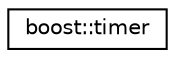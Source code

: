 digraph "Graphical Class Hierarchy"
{
  edge [fontname="Helvetica",fontsize="10",labelfontname="Helvetica",labelfontsize="10"];
  node [fontname="Helvetica",fontsize="10",shape=record];
  rankdir="LR";
  Node1 [label="boost::timer",height=0.2,width=0.4,color="black", fillcolor="white", style="filled",URL="$classboost_1_1timer.html"];
}
